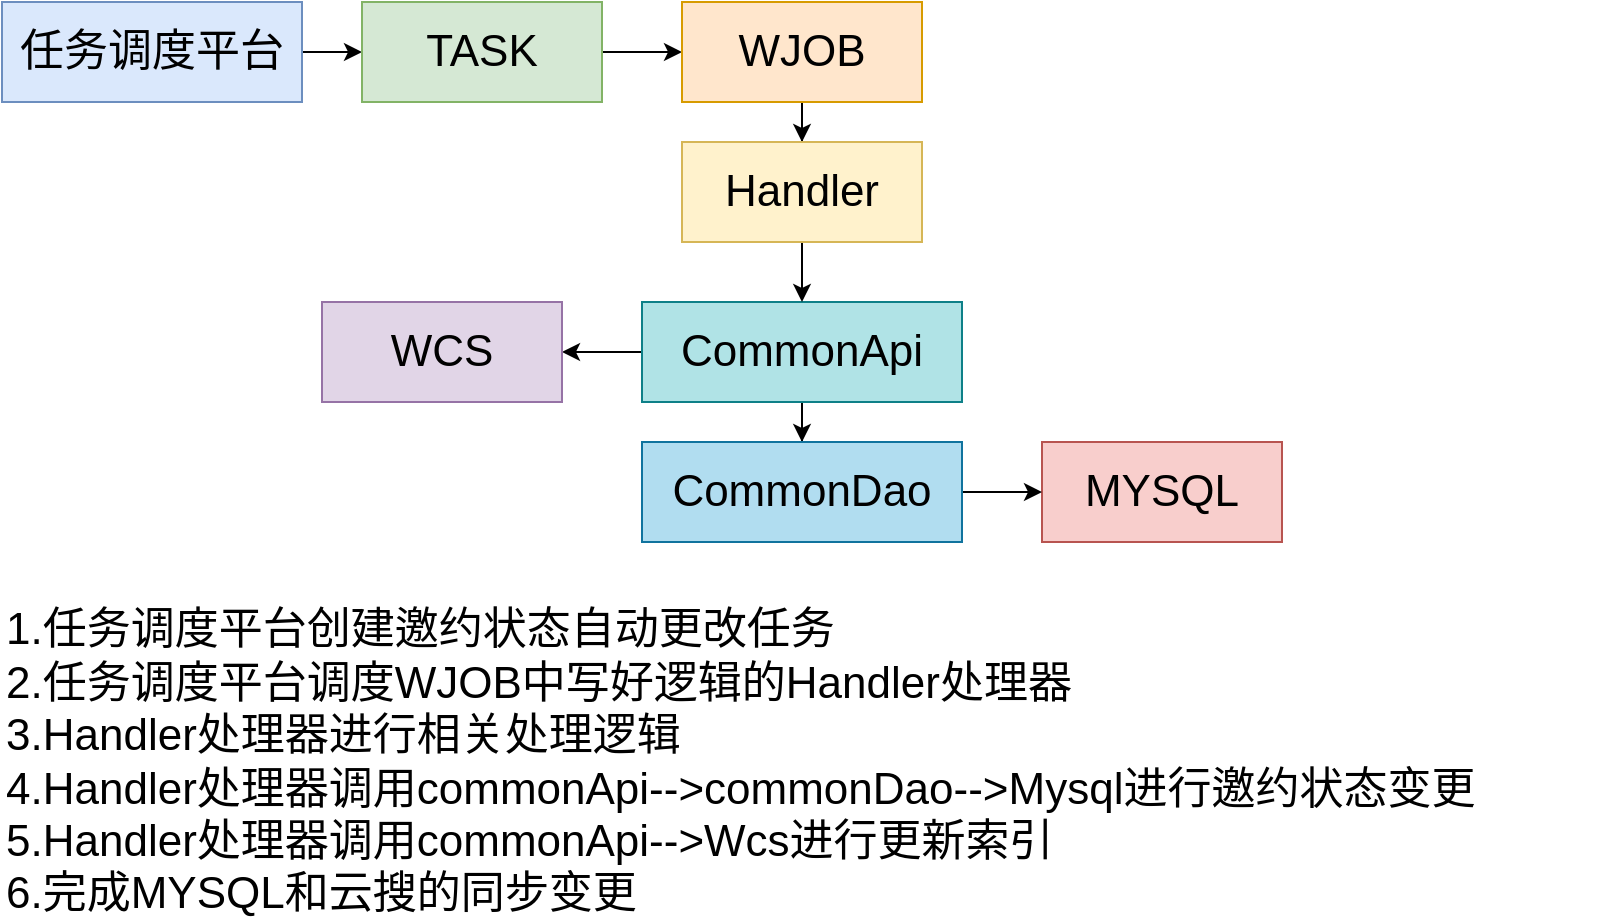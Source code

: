 <mxfile version="14.5.1" type="device"><diagram id="dzuR_40Smr7JeZqMHB6C" name="第 1 页"><mxGraphModel dx="1746" dy="1125" grid="0" gridSize="10" guides="1" tooltips="1" connect="1" arrows="1" fold="1" page="0" pageScale="1" pageWidth="827" pageHeight="1169" math="0" shadow="0"><root><mxCell id="0"/><mxCell id="1" parent="0"/><mxCell id="3jsIh_QQ1I-0Cl-2Y8d0-3" value="" style="edgeStyle=orthogonalEdgeStyle;rounded=0;orthogonalLoop=1;jettySize=auto;html=1;fontSize=22;" edge="1" parent="1" source="3jsIh_QQ1I-0Cl-2Y8d0-1" target="3jsIh_QQ1I-0Cl-2Y8d0-2"><mxGeometry relative="1" as="geometry"/></mxCell><mxCell id="3jsIh_QQ1I-0Cl-2Y8d0-1" value="任务调度平台" style="rounded=0;whiteSpace=wrap;html=1;fontSize=22;fillColor=#dae8fc;strokeColor=#6c8ebf;" vertex="1" parent="1"><mxGeometry x="-680" y="-360" width="150" height="50" as="geometry"/></mxCell><mxCell id="3jsIh_QQ1I-0Cl-2Y8d0-5" value="" style="edgeStyle=orthogonalEdgeStyle;rounded=0;orthogonalLoop=1;jettySize=auto;html=1;fontSize=22;" edge="1" parent="1" source="3jsIh_QQ1I-0Cl-2Y8d0-2" target="3jsIh_QQ1I-0Cl-2Y8d0-4"><mxGeometry relative="1" as="geometry"/></mxCell><mxCell id="3jsIh_QQ1I-0Cl-2Y8d0-2" value="TASK" style="rounded=0;whiteSpace=wrap;html=1;fontSize=22;fillColor=#d5e8d4;strokeColor=#82b366;" vertex="1" parent="1"><mxGeometry x="-500" y="-360" width="120" height="50" as="geometry"/></mxCell><mxCell id="3jsIh_QQ1I-0Cl-2Y8d0-14" style="edgeStyle=orthogonalEdgeStyle;rounded=0;orthogonalLoop=1;jettySize=auto;html=1;entryX=0.5;entryY=0;entryDx=0;entryDy=0;fontSize=22;" edge="1" parent="1" source="3jsIh_QQ1I-0Cl-2Y8d0-4" target="3jsIh_QQ1I-0Cl-2Y8d0-13"><mxGeometry relative="1" as="geometry"/></mxCell><mxCell id="3jsIh_QQ1I-0Cl-2Y8d0-4" value="WJOB" style="rounded=0;whiteSpace=wrap;html=1;fontSize=22;fillColor=#ffe6cc;strokeColor=#d79b00;" vertex="1" parent="1"><mxGeometry x="-340" y="-360" width="120" height="50" as="geometry"/></mxCell><mxCell id="3jsIh_QQ1I-0Cl-2Y8d0-11" value="" style="edgeStyle=orthogonalEdgeStyle;rounded=0;orthogonalLoop=1;jettySize=auto;html=1;fontSize=22;" edge="1" parent="1" source="3jsIh_QQ1I-0Cl-2Y8d0-6" target="3jsIh_QQ1I-0Cl-2Y8d0-10"><mxGeometry relative="1" as="geometry"/></mxCell><mxCell id="3jsIh_QQ1I-0Cl-2Y8d0-17" style="edgeStyle=orthogonalEdgeStyle;rounded=0;orthogonalLoop=1;jettySize=auto;html=1;entryX=0.5;entryY=0;entryDx=0;entryDy=0;fontSize=22;" edge="1" parent="1" source="3jsIh_QQ1I-0Cl-2Y8d0-6" target="3jsIh_QQ1I-0Cl-2Y8d0-16"><mxGeometry relative="1" as="geometry"/></mxCell><mxCell id="3jsIh_QQ1I-0Cl-2Y8d0-6" value="CommonApi" style="rounded=0;whiteSpace=wrap;html=1;fontSize=22;fillColor=#b0e3e6;strokeColor=#0e8088;" vertex="1" parent="1"><mxGeometry x="-360" y="-210" width="160" height="50" as="geometry"/></mxCell><mxCell id="3jsIh_QQ1I-0Cl-2Y8d0-8" value="MYSQL" style="rounded=0;whiteSpace=wrap;html=1;fontSize=22;fillColor=#f8cecc;strokeColor=#b85450;" vertex="1" parent="1"><mxGeometry x="-160" y="-140" width="120" height="50" as="geometry"/></mxCell><mxCell id="3jsIh_QQ1I-0Cl-2Y8d0-10" value="WCS" style="rounded=0;whiteSpace=wrap;html=1;fontSize=22;fillColor=#e1d5e7;strokeColor=#9673a6;" vertex="1" parent="1"><mxGeometry x="-520" y="-210" width="120" height="50" as="geometry"/></mxCell><mxCell id="3jsIh_QQ1I-0Cl-2Y8d0-12" value="1.任务调度平台创建邀约状态自动更改任务&lt;br&gt;2.任务调度平台调度WJOB中写好逻辑的Handler处理器&lt;br&gt;3.Handler处理器进行相关处理逻辑&lt;br&gt;4.Handler处理器调用commonApi--&amp;gt;commonDao--&amp;gt;Mysql进行邀约状态变更&lt;br&gt;5.Handler处理器调用commonApi--&amp;gt;Wcs进行更新索引&lt;br&gt;6.完成MYSQL和云搜的同步变更" style="text;html=1;strokeColor=none;fillColor=none;align=left;verticalAlign=middle;whiteSpace=wrap;rounded=0;fontSize=22;" vertex="1" parent="1"><mxGeometry x="-680" y="-60" width="810" height="160" as="geometry"/></mxCell><mxCell id="3jsIh_QQ1I-0Cl-2Y8d0-15" style="edgeStyle=orthogonalEdgeStyle;rounded=0;orthogonalLoop=1;jettySize=auto;html=1;entryX=0.5;entryY=0;entryDx=0;entryDy=0;fontSize=22;" edge="1" parent="1" source="3jsIh_QQ1I-0Cl-2Y8d0-13" target="3jsIh_QQ1I-0Cl-2Y8d0-6"><mxGeometry relative="1" as="geometry"/></mxCell><mxCell id="3jsIh_QQ1I-0Cl-2Y8d0-13" value="Handler" style="rounded=0;whiteSpace=wrap;html=1;fontSize=22;fillColor=#fff2cc;strokeColor=#d6b656;" vertex="1" parent="1"><mxGeometry x="-340" y="-290" width="120" height="50" as="geometry"/></mxCell><mxCell id="3jsIh_QQ1I-0Cl-2Y8d0-18" style="edgeStyle=orthogonalEdgeStyle;rounded=0;orthogonalLoop=1;jettySize=auto;html=1;entryX=0;entryY=0.5;entryDx=0;entryDy=0;fontSize=22;" edge="1" parent="1" source="3jsIh_QQ1I-0Cl-2Y8d0-16" target="3jsIh_QQ1I-0Cl-2Y8d0-8"><mxGeometry relative="1" as="geometry"/></mxCell><mxCell id="3jsIh_QQ1I-0Cl-2Y8d0-16" value="CommonDao" style="rounded=0;whiteSpace=wrap;html=1;fontSize=22;fillColor=#b1ddf0;strokeColor=#10739e;" vertex="1" parent="1"><mxGeometry x="-360" y="-140" width="160" height="50" as="geometry"/></mxCell></root></mxGraphModel></diagram></mxfile>